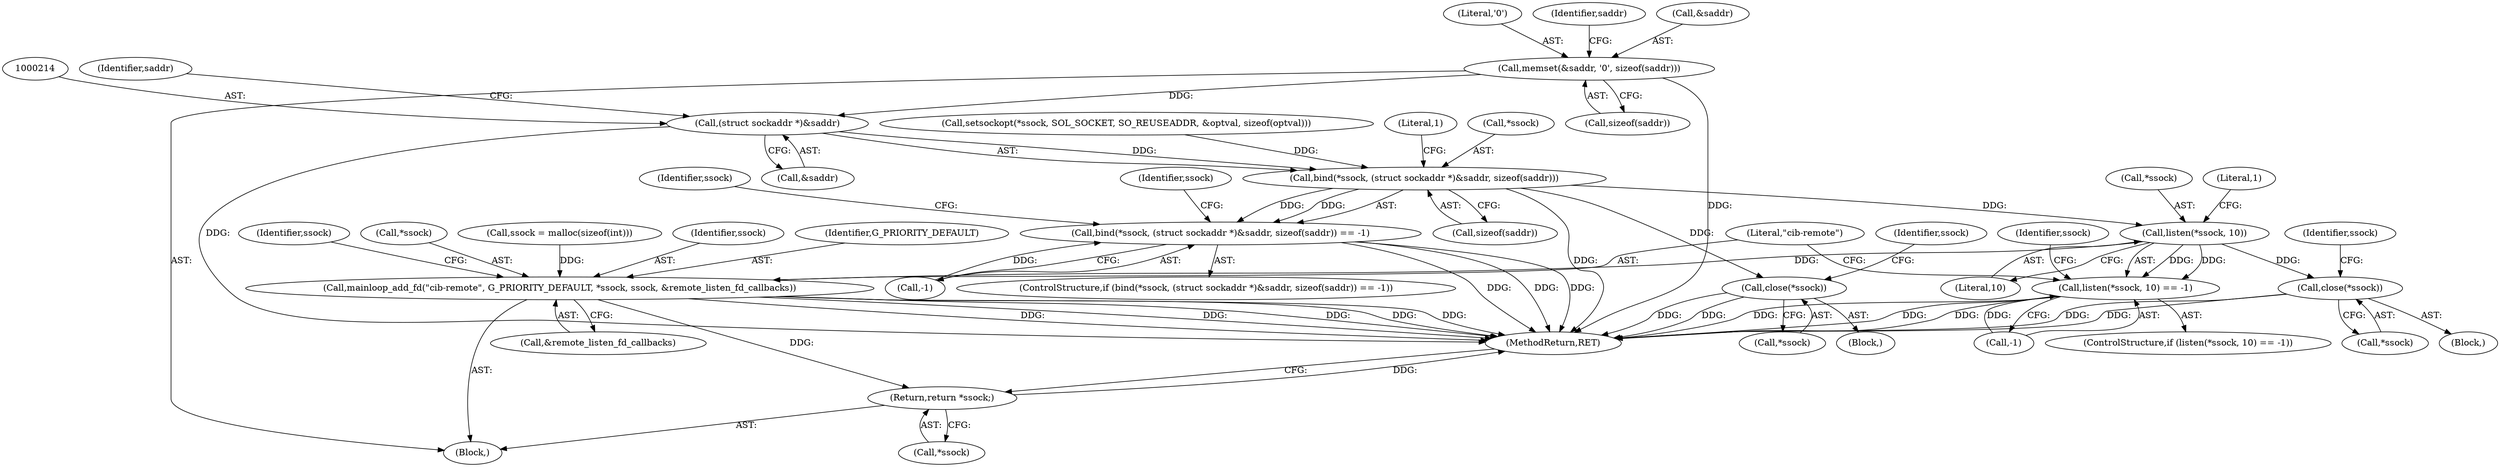 digraph "0_pacemaker_564f7cc2a51dcd2f28ab12a13394f31be5aa3c93_4@API" {
"1000184" [label="(Call,memset(&saddr, '\0', sizeof(saddr)))"];
"1000213" [label="(Call,(struct sockaddr *)&saddr)"];
"1000210" [label="(Call,bind(*ssock, (struct sockaddr *)&saddr, sizeof(saddr)))"];
"1000209" [label="(Call,bind(*ssock, (struct sockaddr *)&saddr, sizeof(saddr)) == -1)"];
"1000222" [label="(Call,close(*ssock))"];
"1000232" [label="(Call,listen(*ssock, 10))"];
"1000231" [label="(Call,listen(*ssock, 10) == -1)"];
"1000239" [label="(Call,close(*ssock))"];
"1000247" [label="(Call,mainloop_add_fd(\"cib-remote\", G_PRIORITY_DEFAULT, *ssock, ssock, &remote_listen_fd_callbacks))"];
"1000255" [label="(Return,return *ssock;)"];
"1000187" [label="(Literal,'\0')"];
"1000249" [label="(Identifier,G_PRIORITY_DEFAULT)"];
"1000219" [label="(Call,-1)"];
"1000256" [label="(Call,*ssock)"];
"1000192" [label="(Identifier,saddr)"];
"1000241" [label="(Identifier,ssock)"];
"1000185" [label="(Call,&saddr)"];
"1000232" [label="(Call,listen(*ssock, 10))"];
"1000209" [label="(Call,bind(*ssock, (struct sockaddr *)&saddr, sizeof(saddr)) == -1)"];
"1000240" [label="(Call,*ssock)"];
"1000235" [label="(Literal,10)"];
"1000224" [label="(Identifier,ssock)"];
"1000222" [label="(Call,close(*ssock))"];
"1000233" [label="(Call,*ssock)"];
"1000237" [label="(Literal,1)"];
"1000236" [label="(Call,-1)"];
"1000257" [label="(Identifier,ssock)"];
"1000258" [label="(MethodReturn,RET)"];
"1000234" [label="(Identifier,ssock)"];
"1000221" [label="(Block,)"];
"1000247" [label="(Call,mainloop_add_fd(\"cib-remote\", G_PRIORITY_DEFAULT, *ssock, ssock, &remote_listen_fd_callbacks))"];
"1000248" [label="(Literal,\"cib-remote\")"];
"1000250" [label="(Call,*ssock)"];
"1000218" [label="(Identifier,saddr)"];
"1000226" [label="(Identifier,ssock)"];
"1000230" [label="(ControlStructure,if (listen(*ssock, 10) == -1))"];
"1000243" [label="(Identifier,ssock)"];
"1000253" [label="(Call,&remote_listen_fd_callbacks)"];
"1000167" [label="(Call,setsockopt(*ssock, SOL_SOCKET, SO_REUSEADDR, &optval, sizeof(optval)))"];
"1000184" [label="(Call,memset(&saddr, '\0', sizeof(saddr)))"];
"1000138" [label="(Call,ssock = malloc(sizeof(int)))"];
"1000252" [label="(Identifier,ssock)"];
"1000108" [label="(Block,)"];
"1000255" [label="(Return,return *ssock;)"];
"1000220" [label="(Literal,1)"];
"1000208" [label="(ControlStructure,if (bind(*ssock, (struct sockaddr *)&saddr, sizeof(saddr)) == -1))"];
"1000223" [label="(Call,*ssock)"];
"1000188" [label="(Call,sizeof(saddr))"];
"1000211" [label="(Call,*ssock)"];
"1000231" [label="(Call,listen(*ssock, 10) == -1)"];
"1000238" [label="(Block,)"];
"1000213" [label="(Call,(struct sockaddr *)&saddr)"];
"1000215" [label="(Call,&saddr)"];
"1000239" [label="(Call,close(*ssock))"];
"1000210" [label="(Call,bind(*ssock, (struct sockaddr *)&saddr, sizeof(saddr)))"];
"1000217" [label="(Call,sizeof(saddr))"];
"1000184" -> "1000108"  [label="AST: "];
"1000184" -> "1000188"  [label="CFG: "];
"1000185" -> "1000184"  [label="AST: "];
"1000187" -> "1000184"  [label="AST: "];
"1000188" -> "1000184"  [label="AST: "];
"1000192" -> "1000184"  [label="CFG: "];
"1000184" -> "1000258"  [label="DDG: "];
"1000184" -> "1000213"  [label="DDG: "];
"1000213" -> "1000210"  [label="AST: "];
"1000213" -> "1000215"  [label="CFG: "];
"1000214" -> "1000213"  [label="AST: "];
"1000215" -> "1000213"  [label="AST: "];
"1000218" -> "1000213"  [label="CFG: "];
"1000213" -> "1000258"  [label="DDG: "];
"1000213" -> "1000210"  [label="DDG: "];
"1000210" -> "1000209"  [label="AST: "];
"1000210" -> "1000217"  [label="CFG: "];
"1000211" -> "1000210"  [label="AST: "];
"1000217" -> "1000210"  [label="AST: "];
"1000220" -> "1000210"  [label="CFG: "];
"1000210" -> "1000258"  [label="DDG: "];
"1000210" -> "1000209"  [label="DDG: "];
"1000210" -> "1000209"  [label="DDG: "];
"1000167" -> "1000210"  [label="DDG: "];
"1000210" -> "1000222"  [label="DDG: "];
"1000210" -> "1000232"  [label="DDG: "];
"1000209" -> "1000208"  [label="AST: "];
"1000209" -> "1000219"  [label="CFG: "];
"1000219" -> "1000209"  [label="AST: "];
"1000224" -> "1000209"  [label="CFG: "];
"1000234" -> "1000209"  [label="CFG: "];
"1000209" -> "1000258"  [label="DDG: "];
"1000209" -> "1000258"  [label="DDG: "];
"1000209" -> "1000258"  [label="DDG: "];
"1000219" -> "1000209"  [label="DDG: "];
"1000222" -> "1000221"  [label="AST: "];
"1000222" -> "1000223"  [label="CFG: "];
"1000223" -> "1000222"  [label="AST: "];
"1000226" -> "1000222"  [label="CFG: "];
"1000222" -> "1000258"  [label="DDG: "];
"1000222" -> "1000258"  [label="DDG: "];
"1000232" -> "1000231"  [label="AST: "];
"1000232" -> "1000235"  [label="CFG: "];
"1000233" -> "1000232"  [label="AST: "];
"1000235" -> "1000232"  [label="AST: "];
"1000237" -> "1000232"  [label="CFG: "];
"1000232" -> "1000231"  [label="DDG: "];
"1000232" -> "1000231"  [label="DDG: "];
"1000232" -> "1000239"  [label="DDG: "];
"1000232" -> "1000247"  [label="DDG: "];
"1000231" -> "1000230"  [label="AST: "];
"1000231" -> "1000236"  [label="CFG: "];
"1000236" -> "1000231"  [label="AST: "];
"1000241" -> "1000231"  [label="CFG: "];
"1000248" -> "1000231"  [label="CFG: "];
"1000231" -> "1000258"  [label="DDG: "];
"1000231" -> "1000258"  [label="DDG: "];
"1000231" -> "1000258"  [label="DDG: "];
"1000236" -> "1000231"  [label="DDG: "];
"1000239" -> "1000238"  [label="AST: "];
"1000239" -> "1000240"  [label="CFG: "];
"1000240" -> "1000239"  [label="AST: "];
"1000243" -> "1000239"  [label="CFG: "];
"1000239" -> "1000258"  [label="DDG: "];
"1000239" -> "1000258"  [label="DDG: "];
"1000247" -> "1000108"  [label="AST: "];
"1000247" -> "1000253"  [label="CFG: "];
"1000248" -> "1000247"  [label="AST: "];
"1000249" -> "1000247"  [label="AST: "];
"1000250" -> "1000247"  [label="AST: "];
"1000252" -> "1000247"  [label="AST: "];
"1000253" -> "1000247"  [label="AST: "];
"1000257" -> "1000247"  [label="CFG: "];
"1000247" -> "1000258"  [label="DDG: "];
"1000247" -> "1000258"  [label="DDG: "];
"1000247" -> "1000258"  [label="DDG: "];
"1000247" -> "1000258"  [label="DDG: "];
"1000247" -> "1000258"  [label="DDG: "];
"1000138" -> "1000247"  [label="DDG: "];
"1000247" -> "1000255"  [label="DDG: "];
"1000255" -> "1000108"  [label="AST: "];
"1000255" -> "1000256"  [label="CFG: "];
"1000256" -> "1000255"  [label="AST: "];
"1000258" -> "1000255"  [label="CFG: "];
"1000255" -> "1000258"  [label="DDG: "];
}

